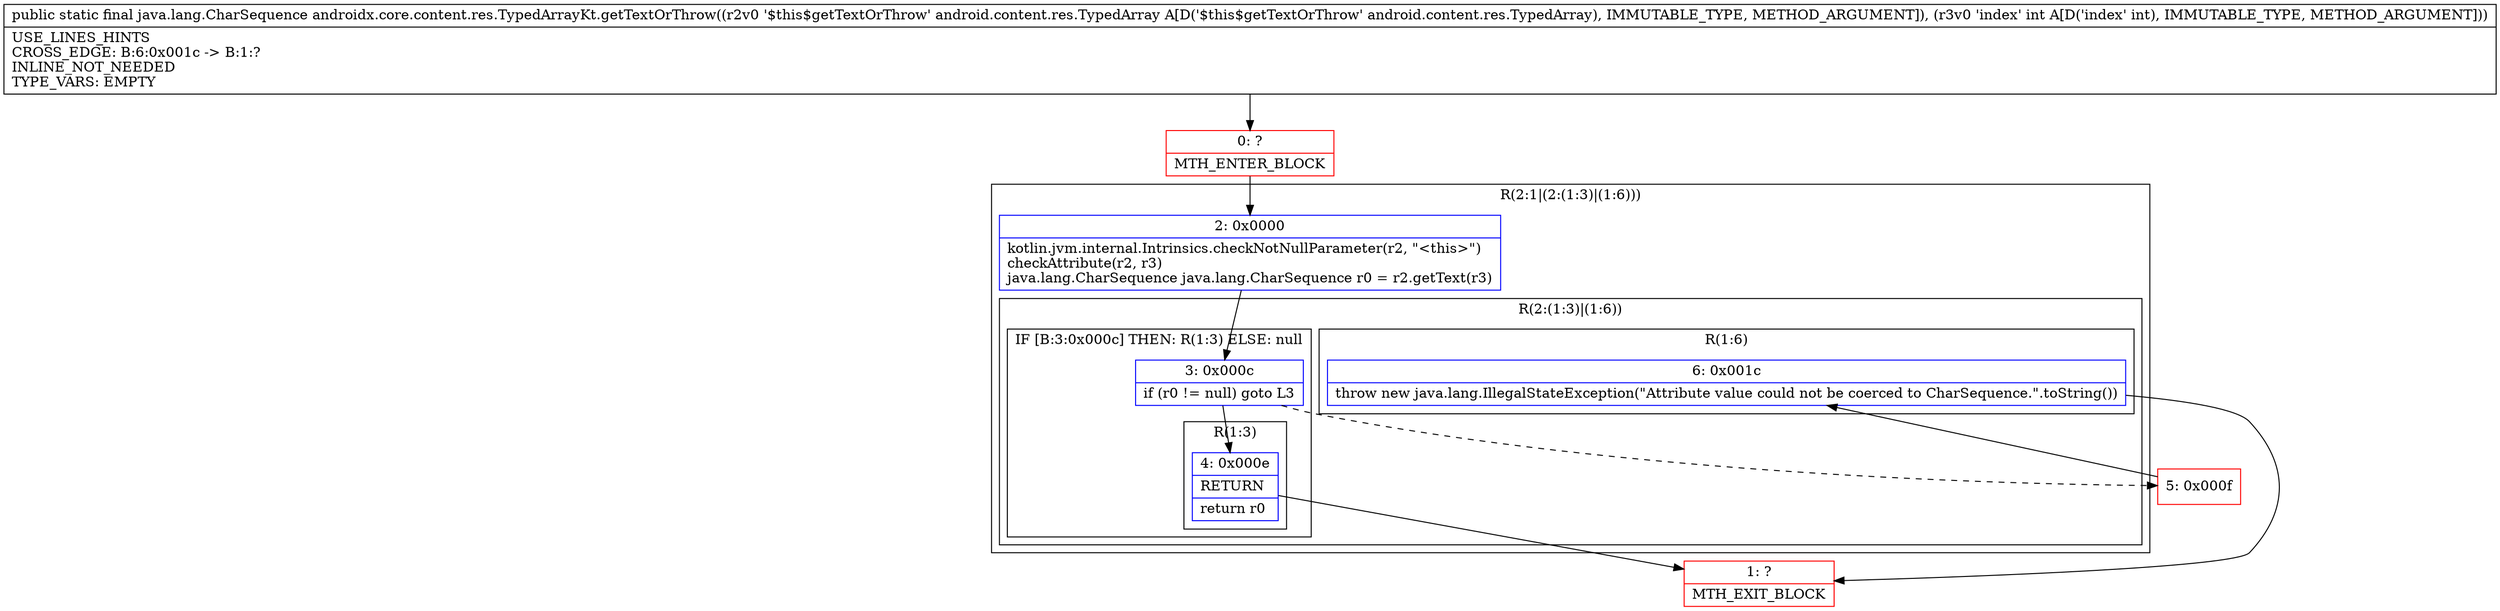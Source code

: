 digraph "CFG forandroidx.core.content.res.TypedArrayKt.getTextOrThrow(Landroid\/content\/res\/TypedArray;I)Ljava\/lang\/CharSequence;" {
subgraph cluster_Region_1095080032 {
label = "R(2:1|(2:(1:3)|(1:6)))";
node [shape=record,color=blue];
Node_2 [shape=record,label="{2\:\ 0x0000|kotlin.jvm.internal.Intrinsics.checkNotNullParameter(r2, \"\<this\>\")\lcheckAttribute(r2, r3)\ljava.lang.CharSequence java.lang.CharSequence r0 = r2.getText(r3)\l}"];
subgraph cluster_Region_557265656 {
label = "R(2:(1:3)|(1:6))";
node [shape=record,color=blue];
subgraph cluster_IfRegion_911460413 {
label = "IF [B:3:0x000c] THEN: R(1:3) ELSE: null";
node [shape=record,color=blue];
Node_3 [shape=record,label="{3\:\ 0x000c|if (r0 != null) goto L3\l}"];
subgraph cluster_Region_403775886 {
label = "R(1:3)";
node [shape=record,color=blue];
Node_4 [shape=record,label="{4\:\ 0x000e|RETURN\l|return r0\l}"];
}
}
subgraph cluster_Region_508410057 {
label = "R(1:6)";
node [shape=record,color=blue];
Node_6 [shape=record,label="{6\:\ 0x001c|throw new java.lang.IllegalStateException(\"Attribute value could not be coerced to CharSequence.\".toString())\l}"];
}
}
}
Node_0 [shape=record,color=red,label="{0\:\ ?|MTH_ENTER_BLOCK\l}"];
Node_1 [shape=record,color=red,label="{1\:\ ?|MTH_EXIT_BLOCK\l}"];
Node_5 [shape=record,color=red,label="{5\:\ 0x000f}"];
MethodNode[shape=record,label="{public static final java.lang.CharSequence androidx.core.content.res.TypedArrayKt.getTextOrThrow((r2v0 '$this$getTextOrThrow' android.content.res.TypedArray A[D('$this$getTextOrThrow' android.content.res.TypedArray), IMMUTABLE_TYPE, METHOD_ARGUMENT]), (r3v0 'index' int A[D('index' int), IMMUTABLE_TYPE, METHOD_ARGUMENT]))  | USE_LINES_HINTS\lCROSS_EDGE: B:6:0x001c \-\> B:1:?\lINLINE_NOT_NEEDED\lTYPE_VARS: EMPTY\l}"];
MethodNode -> Node_0;Node_2 -> Node_3;
Node_3 -> Node_4;
Node_3 -> Node_5[style=dashed];
Node_4 -> Node_1;
Node_6 -> Node_1;
Node_0 -> Node_2;
Node_5 -> Node_6;
}


